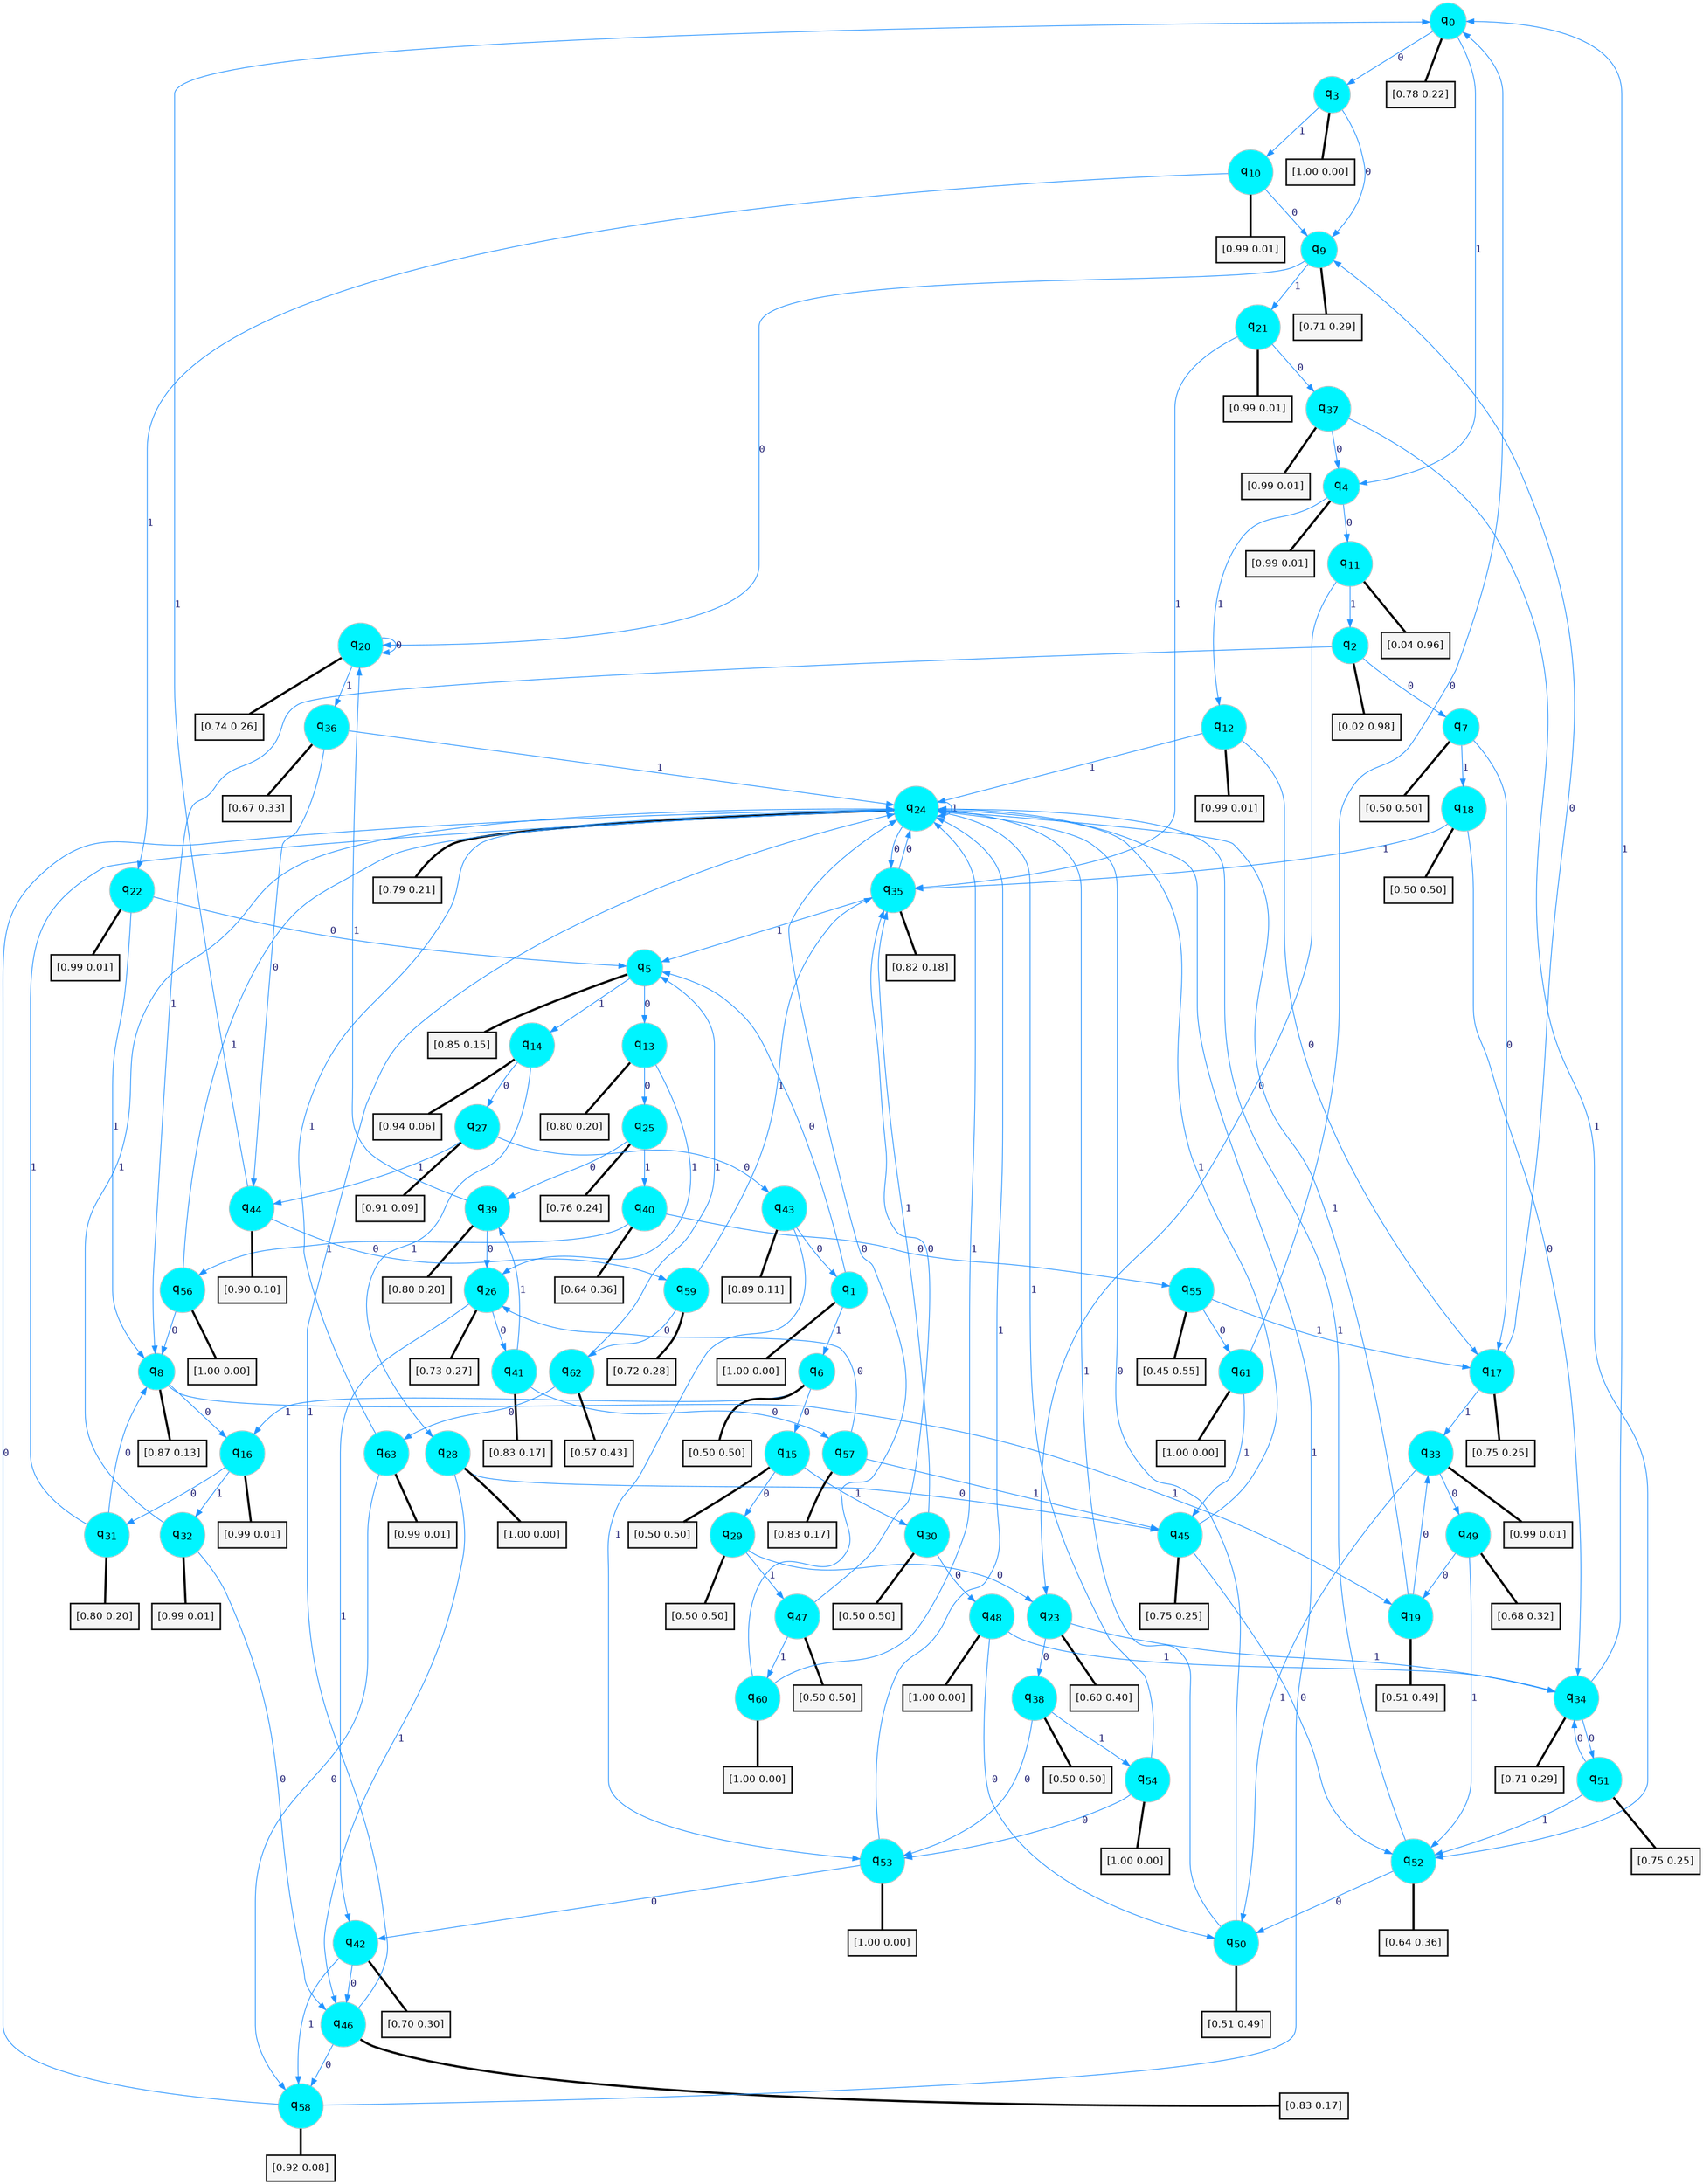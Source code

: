 digraph G {
graph [
bgcolor=transparent, dpi=300, rankdir=TD, size="40,25"];
node [
color=gray, fillcolor=turquoise1, fontcolor=black, fontname=Helvetica, fontsize=16, fontweight=bold, shape=circle, style=filled];
edge [
arrowsize=1, color=dodgerblue1, fontcolor=midnightblue, fontname=courier, fontweight=bold, penwidth=1, style=solid, weight=20];
0[label=<q<SUB>0</SUB>>];
1[label=<q<SUB>1</SUB>>];
2[label=<q<SUB>2</SUB>>];
3[label=<q<SUB>3</SUB>>];
4[label=<q<SUB>4</SUB>>];
5[label=<q<SUB>5</SUB>>];
6[label=<q<SUB>6</SUB>>];
7[label=<q<SUB>7</SUB>>];
8[label=<q<SUB>8</SUB>>];
9[label=<q<SUB>9</SUB>>];
10[label=<q<SUB>10</SUB>>];
11[label=<q<SUB>11</SUB>>];
12[label=<q<SUB>12</SUB>>];
13[label=<q<SUB>13</SUB>>];
14[label=<q<SUB>14</SUB>>];
15[label=<q<SUB>15</SUB>>];
16[label=<q<SUB>16</SUB>>];
17[label=<q<SUB>17</SUB>>];
18[label=<q<SUB>18</SUB>>];
19[label=<q<SUB>19</SUB>>];
20[label=<q<SUB>20</SUB>>];
21[label=<q<SUB>21</SUB>>];
22[label=<q<SUB>22</SUB>>];
23[label=<q<SUB>23</SUB>>];
24[label=<q<SUB>24</SUB>>];
25[label=<q<SUB>25</SUB>>];
26[label=<q<SUB>26</SUB>>];
27[label=<q<SUB>27</SUB>>];
28[label=<q<SUB>28</SUB>>];
29[label=<q<SUB>29</SUB>>];
30[label=<q<SUB>30</SUB>>];
31[label=<q<SUB>31</SUB>>];
32[label=<q<SUB>32</SUB>>];
33[label=<q<SUB>33</SUB>>];
34[label=<q<SUB>34</SUB>>];
35[label=<q<SUB>35</SUB>>];
36[label=<q<SUB>36</SUB>>];
37[label=<q<SUB>37</SUB>>];
38[label=<q<SUB>38</SUB>>];
39[label=<q<SUB>39</SUB>>];
40[label=<q<SUB>40</SUB>>];
41[label=<q<SUB>41</SUB>>];
42[label=<q<SUB>42</SUB>>];
43[label=<q<SUB>43</SUB>>];
44[label=<q<SUB>44</SUB>>];
45[label=<q<SUB>45</SUB>>];
46[label=<q<SUB>46</SUB>>];
47[label=<q<SUB>47</SUB>>];
48[label=<q<SUB>48</SUB>>];
49[label=<q<SUB>49</SUB>>];
50[label=<q<SUB>50</SUB>>];
51[label=<q<SUB>51</SUB>>];
52[label=<q<SUB>52</SUB>>];
53[label=<q<SUB>53</SUB>>];
54[label=<q<SUB>54</SUB>>];
55[label=<q<SUB>55</SUB>>];
56[label=<q<SUB>56</SUB>>];
57[label=<q<SUB>57</SUB>>];
58[label=<q<SUB>58</SUB>>];
59[label=<q<SUB>59</SUB>>];
60[label=<q<SUB>60</SUB>>];
61[label=<q<SUB>61</SUB>>];
62[label=<q<SUB>62</SUB>>];
63[label=<q<SUB>63</SUB>>];
64[label="[0.78 0.22]", shape=box,fontcolor=black, fontname=Helvetica, fontsize=14, penwidth=2, fillcolor=whitesmoke,color=black];
65[label="[1.00 0.00]", shape=box,fontcolor=black, fontname=Helvetica, fontsize=14, penwidth=2, fillcolor=whitesmoke,color=black];
66[label="[0.02 0.98]", shape=box,fontcolor=black, fontname=Helvetica, fontsize=14, penwidth=2, fillcolor=whitesmoke,color=black];
67[label="[1.00 0.00]", shape=box,fontcolor=black, fontname=Helvetica, fontsize=14, penwidth=2, fillcolor=whitesmoke,color=black];
68[label="[0.99 0.01]", shape=box,fontcolor=black, fontname=Helvetica, fontsize=14, penwidth=2, fillcolor=whitesmoke,color=black];
69[label="[0.85 0.15]", shape=box,fontcolor=black, fontname=Helvetica, fontsize=14, penwidth=2, fillcolor=whitesmoke,color=black];
70[label="[0.50 0.50]", shape=box,fontcolor=black, fontname=Helvetica, fontsize=14, penwidth=2, fillcolor=whitesmoke,color=black];
71[label="[0.50 0.50]", shape=box,fontcolor=black, fontname=Helvetica, fontsize=14, penwidth=2, fillcolor=whitesmoke,color=black];
72[label="[0.87 0.13]", shape=box,fontcolor=black, fontname=Helvetica, fontsize=14, penwidth=2, fillcolor=whitesmoke,color=black];
73[label="[0.71 0.29]", shape=box,fontcolor=black, fontname=Helvetica, fontsize=14, penwidth=2, fillcolor=whitesmoke,color=black];
74[label="[0.99 0.01]", shape=box,fontcolor=black, fontname=Helvetica, fontsize=14, penwidth=2, fillcolor=whitesmoke,color=black];
75[label="[0.04 0.96]", shape=box,fontcolor=black, fontname=Helvetica, fontsize=14, penwidth=2, fillcolor=whitesmoke,color=black];
76[label="[0.99 0.01]", shape=box,fontcolor=black, fontname=Helvetica, fontsize=14, penwidth=2, fillcolor=whitesmoke,color=black];
77[label="[0.80 0.20]", shape=box,fontcolor=black, fontname=Helvetica, fontsize=14, penwidth=2, fillcolor=whitesmoke,color=black];
78[label="[0.94 0.06]", shape=box,fontcolor=black, fontname=Helvetica, fontsize=14, penwidth=2, fillcolor=whitesmoke,color=black];
79[label="[0.50 0.50]", shape=box,fontcolor=black, fontname=Helvetica, fontsize=14, penwidth=2, fillcolor=whitesmoke,color=black];
80[label="[0.99 0.01]", shape=box,fontcolor=black, fontname=Helvetica, fontsize=14, penwidth=2, fillcolor=whitesmoke,color=black];
81[label="[0.75 0.25]", shape=box,fontcolor=black, fontname=Helvetica, fontsize=14, penwidth=2, fillcolor=whitesmoke,color=black];
82[label="[0.50 0.50]", shape=box,fontcolor=black, fontname=Helvetica, fontsize=14, penwidth=2, fillcolor=whitesmoke,color=black];
83[label="[0.51 0.49]", shape=box,fontcolor=black, fontname=Helvetica, fontsize=14, penwidth=2, fillcolor=whitesmoke,color=black];
84[label="[0.74 0.26]", shape=box,fontcolor=black, fontname=Helvetica, fontsize=14, penwidth=2, fillcolor=whitesmoke,color=black];
85[label="[0.99 0.01]", shape=box,fontcolor=black, fontname=Helvetica, fontsize=14, penwidth=2, fillcolor=whitesmoke,color=black];
86[label="[0.99 0.01]", shape=box,fontcolor=black, fontname=Helvetica, fontsize=14, penwidth=2, fillcolor=whitesmoke,color=black];
87[label="[0.60 0.40]", shape=box,fontcolor=black, fontname=Helvetica, fontsize=14, penwidth=2, fillcolor=whitesmoke,color=black];
88[label="[0.79 0.21]", shape=box,fontcolor=black, fontname=Helvetica, fontsize=14, penwidth=2, fillcolor=whitesmoke,color=black];
89[label="[0.76 0.24]", shape=box,fontcolor=black, fontname=Helvetica, fontsize=14, penwidth=2, fillcolor=whitesmoke,color=black];
90[label="[0.73 0.27]", shape=box,fontcolor=black, fontname=Helvetica, fontsize=14, penwidth=2, fillcolor=whitesmoke,color=black];
91[label="[0.91 0.09]", shape=box,fontcolor=black, fontname=Helvetica, fontsize=14, penwidth=2, fillcolor=whitesmoke,color=black];
92[label="[1.00 0.00]", shape=box,fontcolor=black, fontname=Helvetica, fontsize=14, penwidth=2, fillcolor=whitesmoke,color=black];
93[label="[0.50 0.50]", shape=box,fontcolor=black, fontname=Helvetica, fontsize=14, penwidth=2, fillcolor=whitesmoke,color=black];
94[label="[0.50 0.50]", shape=box,fontcolor=black, fontname=Helvetica, fontsize=14, penwidth=2, fillcolor=whitesmoke,color=black];
95[label="[0.80 0.20]", shape=box,fontcolor=black, fontname=Helvetica, fontsize=14, penwidth=2, fillcolor=whitesmoke,color=black];
96[label="[0.99 0.01]", shape=box,fontcolor=black, fontname=Helvetica, fontsize=14, penwidth=2, fillcolor=whitesmoke,color=black];
97[label="[0.99 0.01]", shape=box,fontcolor=black, fontname=Helvetica, fontsize=14, penwidth=2, fillcolor=whitesmoke,color=black];
98[label="[0.71 0.29]", shape=box,fontcolor=black, fontname=Helvetica, fontsize=14, penwidth=2, fillcolor=whitesmoke,color=black];
99[label="[0.82 0.18]", shape=box,fontcolor=black, fontname=Helvetica, fontsize=14, penwidth=2, fillcolor=whitesmoke,color=black];
100[label="[0.67 0.33]", shape=box,fontcolor=black, fontname=Helvetica, fontsize=14, penwidth=2, fillcolor=whitesmoke,color=black];
101[label="[0.99 0.01]", shape=box,fontcolor=black, fontname=Helvetica, fontsize=14, penwidth=2, fillcolor=whitesmoke,color=black];
102[label="[0.50 0.50]", shape=box,fontcolor=black, fontname=Helvetica, fontsize=14, penwidth=2, fillcolor=whitesmoke,color=black];
103[label="[0.80 0.20]", shape=box,fontcolor=black, fontname=Helvetica, fontsize=14, penwidth=2, fillcolor=whitesmoke,color=black];
104[label="[0.64 0.36]", shape=box,fontcolor=black, fontname=Helvetica, fontsize=14, penwidth=2, fillcolor=whitesmoke,color=black];
105[label="[0.83 0.17]", shape=box,fontcolor=black, fontname=Helvetica, fontsize=14, penwidth=2, fillcolor=whitesmoke,color=black];
106[label="[0.70 0.30]", shape=box,fontcolor=black, fontname=Helvetica, fontsize=14, penwidth=2, fillcolor=whitesmoke,color=black];
107[label="[0.89 0.11]", shape=box,fontcolor=black, fontname=Helvetica, fontsize=14, penwidth=2, fillcolor=whitesmoke,color=black];
108[label="[0.90 0.10]", shape=box,fontcolor=black, fontname=Helvetica, fontsize=14, penwidth=2, fillcolor=whitesmoke,color=black];
109[label="[0.75 0.25]", shape=box,fontcolor=black, fontname=Helvetica, fontsize=14, penwidth=2, fillcolor=whitesmoke,color=black];
110[label="[0.83 0.17]", shape=box,fontcolor=black, fontname=Helvetica, fontsize=14, penwidth=2, fillcolor=whitesmoke,color=black];
111[label="[0.50 0.50]", shape=box,fontcolor=black, fontname=Helvetica, fontsize=14, penwidth=2, fillcolor=whitesmoke,color=black];
112[label="[1.00 0.00]", shape=box,fontcolor=black, fontname=Helvetica, fontsize=14, penwidth=2, fillcolor=whitesmoke,color=black];
113[label="[0.68 0.32]", shape=box,fontcolor=black, fontname=Helvetica, fontsize=14, penwidth=2, fillcolor=whitesmoke,color=black];
114[label="[0.51 0.49]", shape=box,fontcolor=black, fontname=Helvetica, fontsize=14, penwidth=2, fillcolor=whitesmoke,color=black];
115[label="[0.75 0.25]", shape=box,fontcolor=black, fontname=Helvetica, fontsize=14, penwidth=2, fillcolor=whitesmoke,color=black];
116[label="[0.64 0.36]", shape=box,fontcolor=black, fontname=Helvetica, fontsize=14, penwidth=2, fillcolor=whitesmoke,color=black];
117[label="[1.00 0.00]", shape=box,fontcolor=black, fontname=Helvetica, fontsize=14, penwidth=2, fillcolor=whitesmoke,color=black];
118[label="[1.00 0.00]", shape=box,fontcolor=black, fontname=Helvetica, fontsize=14, penwidth=2, fillcolor=whitesmoke,color=black];
119[label="[0.45 0.55]", shape=box,fontcolor=black, fontname=Helvetica, fontsize=14, penwidth=2, fillcolor=whitesmoke,color=black];
120[label="[1.00 0.00]", shape=box,fontcolor=black, fontname=Helvetica, fontsize=14, penwidth=2, fillcolor=whitesmoke,color=black];
121[label="[0.83 0.17]", shape=box,fontcolor=black, fontname=Helvetica, fontsize=14, penwidth=2, fillcolor=whitesmoke,color=black];
122[label="[0.92 0.08]", shape=box,fontcolor=black, fontname=Helvetica, fontsize=14, penwidth=2, fillcolor=whitesmoke,color=black];
123[label="[0.72 0.28]", shape=box,fontcolor=black, fontname=Helvetica, fontsize=14, penwidth=2, fillcolor=whitesmoke,color=black];
124[label="[1.00 0.00]", shape=box,fontcolor=black, fontname=Helvetica, fontsize=14, penwidth=2, fillcolor=whitesmoke,color=black];
125[label="[1.00 0.00]", shape=box,fontcolor=black, fontname=Helvetica, fontsize=14, penwidth=2, fillcolor=whitesmoke,color=black];
126[label="[0.57 0.43]", shape=box,fontcolor=black, fontname=Helvetica, fontsize=14, penwidth=2, fillcolor=whitesmoke,color=black];
127[label="[0.99 0.01]", shape=box,fontcolor=black, fontname=Helvetica, fontsize=14, penwidth=2, fillcolor=whitesmoke,color=black];
0->3 [label=0];
0->4 [label=1];
0->64 [arrowhead=none, penwidth=3,color=black];
1->5 [label=0];
1->6 [label=1];
1->65 [arrowhead=none, penwidth=3,color=black];
2->7 [label=0];
2->8 [label=1];
2->66 [arrowhead=none, penwidth=3,color=black];
3->9 [label=0];
3->10 [label=1];
3->67 [arrowhead=none, penwidth=3,color=black];
4->11 [label=0];
4->12 [label=1];
4->68 [arrowhead=none, penwidth=3,color=black];
5->13 [label=0];
5->14 [label=1];
5->69 [arrowhead=none, penwidth=3,color=black];
6->15 [label=0];
6->16 [label=1];
6->70 [arrowhead=none, penwidth=3,color=black];
7->17 [label=0];
7->18 [label=1];
7->71 [arrowhead=none, penwidth=3,color=black];
8->16 [label=0];
8->19 [label=1];
8->72 [arrowhead=none, penwidth=3,color=black];
9->20 [label=0];
9->21 [label=1];
9->73 [arrowhead=none, penwidth=3,color=black];
10->9 [label=0];
10->22 [label=1];
10->74 [arrowhead=none, penwidth=3,color=black];
11->23 [label=0];
11->2 [label=1];
11->75 [arrowhead=none, penwidth=3,color=black];
12->17 [label=0];
12->24 [label=1];
12->76 [arrowhead=none, penwidth=3,color=black];
13->25 [label=0];
13->26 [label=1];
13->77 [arrowhead=none, penwidth=3,color=black];
14->27 [label=0];
14->28 [label=1];
14->78 [arrowhead=none, penwidth=3,color=black];
15->29 [label=0];
15->30 [label=1];
15->79 [arrowhead=none, penwidth=3,color=black];
16->31 [label=0];
16->32 [label=1];
16->80 [arrowhead=none, penwidth=3,color=black];
17->9 [label=0];
17->33 [label=1];
17->81 [arrowhead=none, penwidth=3,color=black];
18->34 [label=0];
18->35 [label=1];
18->82 [arrowhead=none, penwidth=3,color=black];
19->33 [label=0];
19->24 [label=1];
19->83 [arrowhead=none, penwidth=3,color=black];
20->20 [label=0];
20->36 [label=1];
20->84 [arrowhead=none, penwidth=3,color=black];
21->37 [label=0];
21->35 [label=1];
21->85 [arrowhead=none, penwidth=3,color=black];
22->5 [label=0];
22->8 [label=1];
22->86 [arrowhead=none, penwidth=3,color=black];
23->38 [label=0];
23->34 [label=1];
23->87 [arrowhead=none, penwidth=3,color=black];
24->35 [label=0];
24->24 [label=1];
24->88 [arrowhead=none, penwidth=3,color=black];
25->39 [label=0];
25->40 [label=1];
25->89 [arrowhead=none, penwidth=3,color=black];
26->41 [label=0];
26->42 [label=1];
26->90 [arrowhead=none, penwidth=3,color=black];
27->43 [label=0];
27->44 [label=1];
27->91 [arrowhead=none, penwidth=3,color=black];
28->45 [label=0];
28->46 [label=1];
28->92 [arrowhead=none, penwidth=3,color=black];
29->23 [label=0];
29->47 [label=1];
29->93 [arrowhead=none, penwidth=3,color=black];
30->48 [label=0];
30->35 [label=1];
30->94 [arrowhead=none, penwidth=3,color=black];
31->8 [label=0];
31->24 [label=1];
31->95 [arrowhead=none, penwidth=3,color=black];
32->46 [label=0];
32->24 [label=1];
32->96 [arrowhead=none, penwidth=3,color=black];
33->49 [label=0];
33->50 [label=1];
33->97 [arrowhead=none, penwidth=3,color=black];
34->51 [label=0];
34->0 [label=1];
34->98 [arrowhead=none, penwidth=3,color=black];
35->24 [label=0];
35->5 [label=1];
35->99 [arrowhead=none, penwidth=3,color=black];
36->44 [label=0];
36->24 [label=1];
36->100 [arrowhead=none, penwidth=3,color=black];
37->4 [label=0];
37->52 [label=1];
37->101 [arrowhead=none, penwidth=3,color=black];
38->53 [label=0];
38->54 [label=1];
38->102 [arrowhead=none, penwidth=3,color=black];
39->26 [label=0];
39->20 [label=1];
39->103 [arrowhead=none, penwidth=3,color=black];
40->55 [label=0];
40->56 [label=1];
40->104 [arrowhead=none, penwidth=3,color=black];
41->57 [label=0];
41->39 [label=1];
41->105 [arrowhead=none, penwidth=3,color=black];
42->46 [label=0];
42->58 [label=1];
42->106 [arrowhead=none, penwidth=3,color=black];
43->1 [label=0];
43->53 [label=1];
43->107 [arrowhead=none, penwidth=3,color=black];
44->59 [label=0];
44->0 [label=1];
44->108 [arrowhead=none, penwidth=3,color=black];
45->52 [label=0];
45->24 [label=1];
45->109 [arrowhead=none, penwidth=3,color=black];
46->58 [label=0];
46->24 [label=1];
46->110 [arrowhead=none, penwidth=3,color=black];
47->35 [label=0];
47->60 [label=1];
47->111 [arrowhead=none, penwidth=3,color=black];
48->50 [label=0];
48->34 [label=1];
48->112 [arrowhead=none, penwidth=3,color=black];
49->19 [label=0];
49->52 [label=1];
49->113 [arrowhead=none, penwidth=3,color=black];
50->24 [label=0];
50->24 [label=1];
50->114 [arrowhead=none, penwidth=3,color=black];
51->34 [label=0];
51->52 [label=1];
51->115 [arrowhead=none, penwidth=3,color=black];
52->50 [label=0];
52->24 [label=1];
52->116 [arrowhead=none, penwidth=3,color=black];
53->42 [label=0];
53->24 [label=1];
53->117 [arrowhead=none, penwidth=3,color=black];
54->53 [label=0];
54->24 [label=1];
54->118 [arrowhead=none, penwidth=3,color=black];
55->61 [label=0];
55->17 [label=1];
55->119 [arrowhead=none, penwidth=3,color=black];
56->8 [label=0];
56->24 [label=1];
56->120 [arrowhead=none, penwidth=3,color=black];
57->26 [label=0];
57->45 [label=1];
57->121 [arrowhead=none, penwidth=3,color=black];
58->24 [label=0];
58->24 [label=1];
58->122 [arrowhead=none, penwidth=3,color=black];
59->62 [label=0];
59->35 [label=1];
59->123 [arrowhead=none, penwidth=3,color=black];
60->24 [label=0];
60->24 [label=1];
60->124 [arrowhead=none, penwidth=3,color=black];
61->0 [label=0];
61->45 [label=1];
61->125 [arrowhead=none, penwidth=3,color=black];
62->63 [label=0];
62->5 [label=1];
62->126 [arrowhead=none, penwidth=3,color=black];
63->58 [label=0];
63->24 [label=1];
63->127 [arrowhead=none, penwidth=3,color=black];
}
